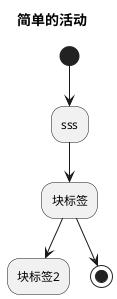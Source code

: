 @startuml
'https://plantuml.com/activity-diagram-beta

title "简单的活动"
'1：使用(*)作为活动图的开始
'2：使用（*top)可以强制开始点的位置
'3：使用-->绘制箭头
'4: 使用-->(*) 作为活动图的结束
'5：使用""-->(*) 作为指定标签的结束

(*top)-->"sss"

-->"块标签"
-->"块标签2"

'代表整个周期的结束
块标签-->(*)

@enduml

